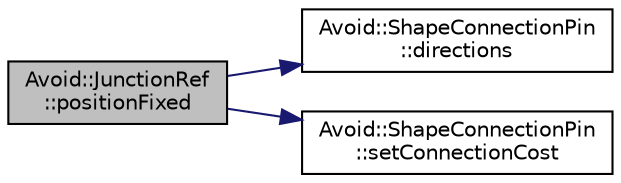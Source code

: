 digraph "Avoid::JunctionRef::positionFixed"
{
  edge [fontname="Helvetica",fontsize="10",labelfontname="Helvetica",labelfontsize="10"];
  node [fontname="Helvetica",fontsize="10",shape=record];
  rankdir="LR";
  Node22 [label="Avoid::JunctionRef\l::positionFixed",height=0.2,width=0.4,color="black", fillcolor="grey75", style="filled", fontcolor="black"];
  Node22 -> Node23 [color="midnightblue",fontsize="10",style="solid",fontname="Helvetica"];
  Node23 [label="Avoid::ShapeConnectionPin\l::directions",height=0.2,width=0.4,color="black", fillcolor="white", style="filled",URL="$classAvoid_1_1ShapeConnectionPin.html#a3338c7b8187a973e12fa57d3156e8b96",tooltip="Returns the directions in which this connection pin has visibility. "];
  Node22 -> Node24 [color="midnightblue",fontsize="10",style="solid",fontname="Helvetica"];
  Node24 [label="Avoid::ShapeConnectionPin\l::setConnectionCost",height=0.2,width=0.4,color="black", fillcolor="white", style="filled",URL="$classAvoid_1_1ShapeConnectionPin.html#ae5323cbf7f0005a4fb9e3327c42353d1",tooltip="Sets a cost used when selecting whether connectors should be be attached to this connection pin..."];
}
